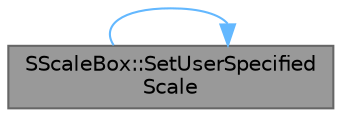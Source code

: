 digraph "SScaleBox::SetUserSpecifiedScale"
{
 // INTERACTIVE_SVG=YES
 // LATEX_PDF_SIZE
  bgcolor="transparent";
  edge [fontname=Helvetica,fontsize=10,labelfontname=Helvetica,labelfontsize=10];
  node [fontname=Helvetica,fontsize=10,shape=box,height=0.2,width=0.4];
  rankdir="LR";
  Node1 [id="Node000001",label="SScaleBox::SetUserSpecified\lScale",height=0.2,width=0.4,color="gray40", fillcolor="grey60", style="filled", fontcolor="black",tooltip="See UserSpecifiedScale argument."];
  Node1 -> Node1 [id="edge1_Node000001_Node000001",color="steelblue1",style="solid",tooltip=" "];
}
